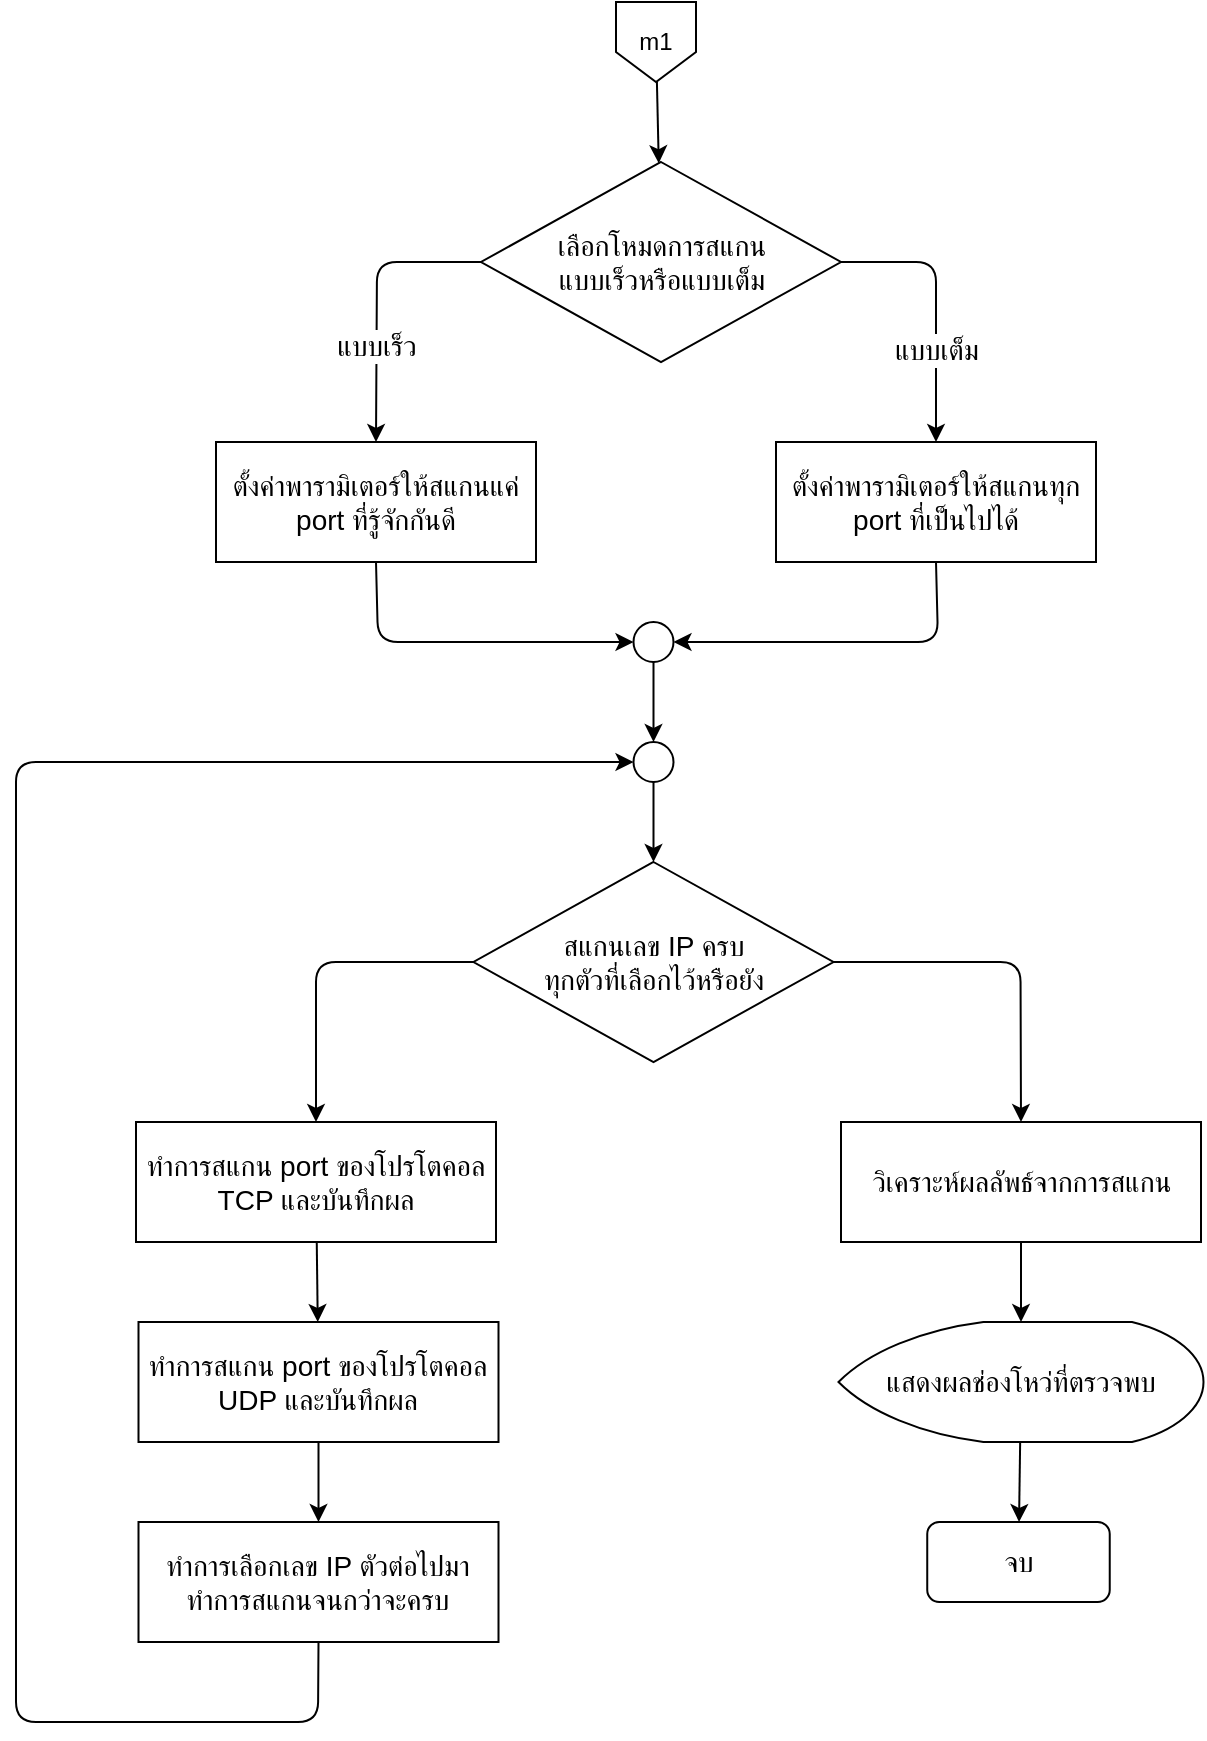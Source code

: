 <mxfile>
    <diagram id="g9dEe8ruecEjXbmEsh43" name="Page-1">
        <mxGraphModel dx="1453" dy="942" grid="1" gridSize="10" guides="1" tooltips="1" connect="1" arrows="1" fold="1" page="1" pageScale="1" pageWidth="827" pageHeight="1169" math="0" shadow="0">
            <root>
                <mxCell id="0"/>
                <mxCell id="1" parent="0"/>
                <mxCell id="34" value="แบบเต็ม" style="edgeStyle=none;html=1;entryX=0.5;entryY=0;entryDx=0;entryDy=0;exitX=1;exitY=0.5;exitDx=0;exitDy=0;fontSize=14;" parent="1" source="30" target="33" edge="1">
                    <mxGeometry x="0.333" relative="1" as="geometry">
                        <Array as="points">
                            <mxPoint x="540" y="170"/>
                        </Array>
                        <mxPoint as="offset"/>
                    </mxGeometry>
                </mxCell>
                <mxCell id="35" value="แบบเร็ว" style="edgeStyle=none;html=1;entryX=0.5;entryY=0;entryDx=0;entryDy=0;exitX=0;exitY=0.5;exitDx=0;exitDy=0;fontSize=14;" parent="1" source="30" target="32" edge="1">
                    <mxGeometry x="0.333" relative="1" as="geometry">
                        <Array as="points">
                            <mxPoint x="260.5" y="170"/>
                        </Array>
                        <mxPoint as="offset"/>
                    </mxGeometry>
                </mxCell>
                <mxCell id="30" value="เลือกโหมดการสแกน&lt;br&gt;แบบเร็วหรือแบบเต็ม" style="rhombus;whiteSpace=wrap;html=1;fontSize=14;" parent="1" vertex="1">
                    <mxGeometry x="312.5" y="120" width="180" height="100" as="geometry"/>
                </mxCell>
                <mxCell id="40" style="edgeStyle=none;html=1;entryX=0;entryY=0.5;entryDx=0;entryDy=0;exitX=0.5;exitY=1;exitDx=0;exitDy=0;" parent="1" source="32" target="37" edge="1">
                    <mxGeometry relative="1" as="geometry">
                        <Array as="points">
                            <mxPoint x="261" y="360"/>
                        </Array>
                    </mxGeometry>
                </mxCell>
                <mxCell id="32" value="ตั้งค่าพารามิเตอร์ให้สแกนแค่ port ที่รู้จักกันดี" style="rounded=0;whiteSpace=wrap;html=1;strokeWidth=1;fontSize=14;" parent="1" vertex="1">
                    <mxGeometry x="180" y="260" width="160" height="60" as="geometry"/>
                </mxCell>
                <mxCell id="39" style="edgeStyle=none;html=1;entryX=1;entryY=0.5;entryDx=0;entryDy=0;exitX=0.5;exitY=1;exitDx=0;exitDy=0;" parent="1" source="33" target="37" edge="1">
                    <mxGeometry relative="1" as="geometry">
                        <Array as="points">
                            <mxPoint x="541" y="360"/>
                        </Array>
                    </mxGeometry>
                </mxCell>
                <mxCell id="33" value="ตั้งค่าพารามิเตอร์ให้สแกนทุก port ที่เป็นไปได้" style="rounded=0;whiteSpace=wrap;html=1;strokeWidth=1;fontSize=14;" parent="1" vertex="1">
                    <mxGeometry x="460" y="260" width="160" height="60" as="geometry"/>
                </mxCell>
                <mxCell id="61" value="" style="edgeStyle=none;html=1;" edge="1" parent="1" source="37" target="60">
                    <mxGeometry relative="1" as="geometry"/>
                </mxCell>
                <mxCell id="37" value="" style="ellipse;whiteSpace=wrap;html=1;aspect=fixed;strokeWidth=1;" parent="1" vertex="1">
                    <mxGeometry x="388.75" y="350" width="20" height="20" as="geometry"/>
                </mxCell>
                <mxCell id="65" value="" style="edgeStyle=none;html=1;" edge="1" parent="1" source="43" target="44">
                    <mxGeometry relative="1" as="geometry"/>
                </mxCell>
                <mxCell id="43" value="ทำการสแกน port ของโปรโตคอล TCP และบันทึกผล" style="rounded=0;whiteSpace=wrap;html=1;strokeWidth=1;fontSize=14;" parent="1" vertex="1">
                    <mxGeometry x="140" y="600" width="180" height="60" as="geometry"/>
                </mxCell>
                <mxCell id="67" value="" style="edgeStyle=none;html=1;" edge="1" parent="1" source="44" target="66">
                    <mxGeometry relative="1" as="geometry"/>
                </mxCell>
                <mxCell id="44" value="ทำการสแกน port ของโปรโตคอล UDP และบันทึกผล" style="rounded=0;whiteSpace=wrap;html=1;strokeWidth=1;fontSize=14;" parent="1" vertex="1">
                    <mxGeometry x="141.25" y="700" width="180" height="60" as="geometry"/>
                </mxCell>
                <mxCell id="50" value="&lt;font style=&quot;font-size: 14px;&quot;&gt;จบ&lt;/font&gt;" style="rounded=1;whiteSpace=wrap;html=1;fontSize=14;" parent="1" vertex="1">
                    <mxGeometry x="535.62" y="800" width="91.25" height="40" as="geometry"/>
                </mxCell>
                <mxCell id="53" value="" style="edgeStyle=none;html=1;fontSize=14;" parent="1" source="52" target="50" edge="1">
                    <mxGeometry relative="1" as="geometry"/>
                </mxCell>
                <mxCell id="52" value="แสดงผลช่องโหว่ที่ตรวจพบ" style="strokeWidth=1;html=1;shape=mxgraph.flowchart.display;whiteSpace=wrap;fontSize=14;" parent="1" vertex="1">
                    <mxGeometry x="491.25" y="700" width="182.5" height="60" as="geometry"/>
                </mxCell>
                <mxCell id="56" value="" style="edgeStyle=none;html=1;fontSize=14;" parent="1" source="54" target="52" edge="1">
                    <mxGeometry relative="1" as="geometry"/>
                </mxCell>
                <mxCell id="54" value="วิเคราะห์ผลลัพธ์จากการสแกน" style="rounded=0;whiteSpace=wrap;html=1;strokeWidth=1;fontSize=14;" parent="1" vertex="1">
                    <mxGeometry x="492.5" y="600" width="180" height="60" as="geometry"/>
                </mxCell>
                <mxCell id="58" value="" style="edgeStyle=none;html=1;" parent="1" source="57" target="30" edge="1">
                    <mxGeometry relative="1" as="geometry"/>
                </mxCell>
                <mxCell id="57" value="m1" style="shape=offPageConnector;whiteSpace=wrap;html=1;" parent="1" vertex="1">
                    <mxGeometry x="380" y="40" width="40" height="40" as="geometry"/>
                </mxCell>
                <mxCell id="63" style="edgeStyle=none;html=1;entryX=0.5;entryY=0;entryDx=0;entryDy=0;exitX=0;exitY=0.5;exitDx=0;exitDy=0;" edge="1" parent="1" source="59" target="43">
                    <mxGeometry relative="1" as="geometry">
                        <mxPoint x="328.75" y="520" as="sourcePoint"/>
                        <Array as="points">
                            <mxPoint x="230" y="520"/>
                        </Array>
                    </mxGeometry>
                </mxCell>
                <mxCell id="64" style="edgeStyle=none;html=1;entryX=0.5;entryY=0;entryDx=0;entryDy=0;exitX=0.951;exitY=0.5;exitDx=0;exitDy=0;exitPerimeter=0;" edge="1" parent="1" source="59" target="54">
                    <mxGeometry relative="1" as="geometry">
                        <mxPoint x="480" y="520" as="sourcePoint"/>
                        <Array as="points">
                            <mxPoint x="582.25" y="520"/>
                        </Array>
                    </mxGeometry>
                </mxCell>
                <mxCell id="59" value="สแกนเลข IP ครบ&lt;br&gt;ทุกตัวที่เลือกไว้หรือยัง" style="rhombus;whiteSpace=wrap;html=1;fontSize=14;" vertex="1" parent="1">
                    <mxGeometry x="308.75" y="470" width="180" height="100" as="geometry"/>
                </mxCell>
                <mxCell id="62" value="" style="edgeStyle=none;html=1;" edge="1" parent="1" source="60" target="59">
                    <mxGeometry relative="1" as="geometry"/>
                </mxCell>
                <mxCell id="60" value="" style="ellipse;whiteSpace=wrap;html=1;aspect=fixed;strokeWidth=1;" vertex="1" parent="1">
                    <mxGeometry x="388.75" y="410" width="20" height="20" as="geometry"/>
                </mxCell>
                <mxCell id="69" style="edgeStyle=none;html=1;entryX=0;entryY=0.5;entryDx=0;entryDy=0;exitX=0.5;exitY=1;exitDx=0;exitDy=0;" edge="1" parent="1" source="66" target="60">
                    <mxGeometry relative="1" as="geometry">
                        <Array as="points">
                            <mxPoint x="231" y="900"/>
                            <mxPoint x="80" y="900"/>
                            <mxPoint x="80" y="420"/>
                        </Array>
                    </mxGeometry>
                </mxCell>
                <mxCell id="66" value="ทำการเลือกเลข IP ตัวต่อไปมาทำการสแกนจนกว่าจะครบ" style="rounded=0;whiteSpace=wrap;html=1;strokeWidth=1;fontSize=14;" vertex="1" parent="1">
                    <mxGeometry x="141.25" y="800" width="180" height="60" as="geometry"/>
                </mxCell>
            </root>
        </mxGraphModel>
    </diagram>
</mxfile>